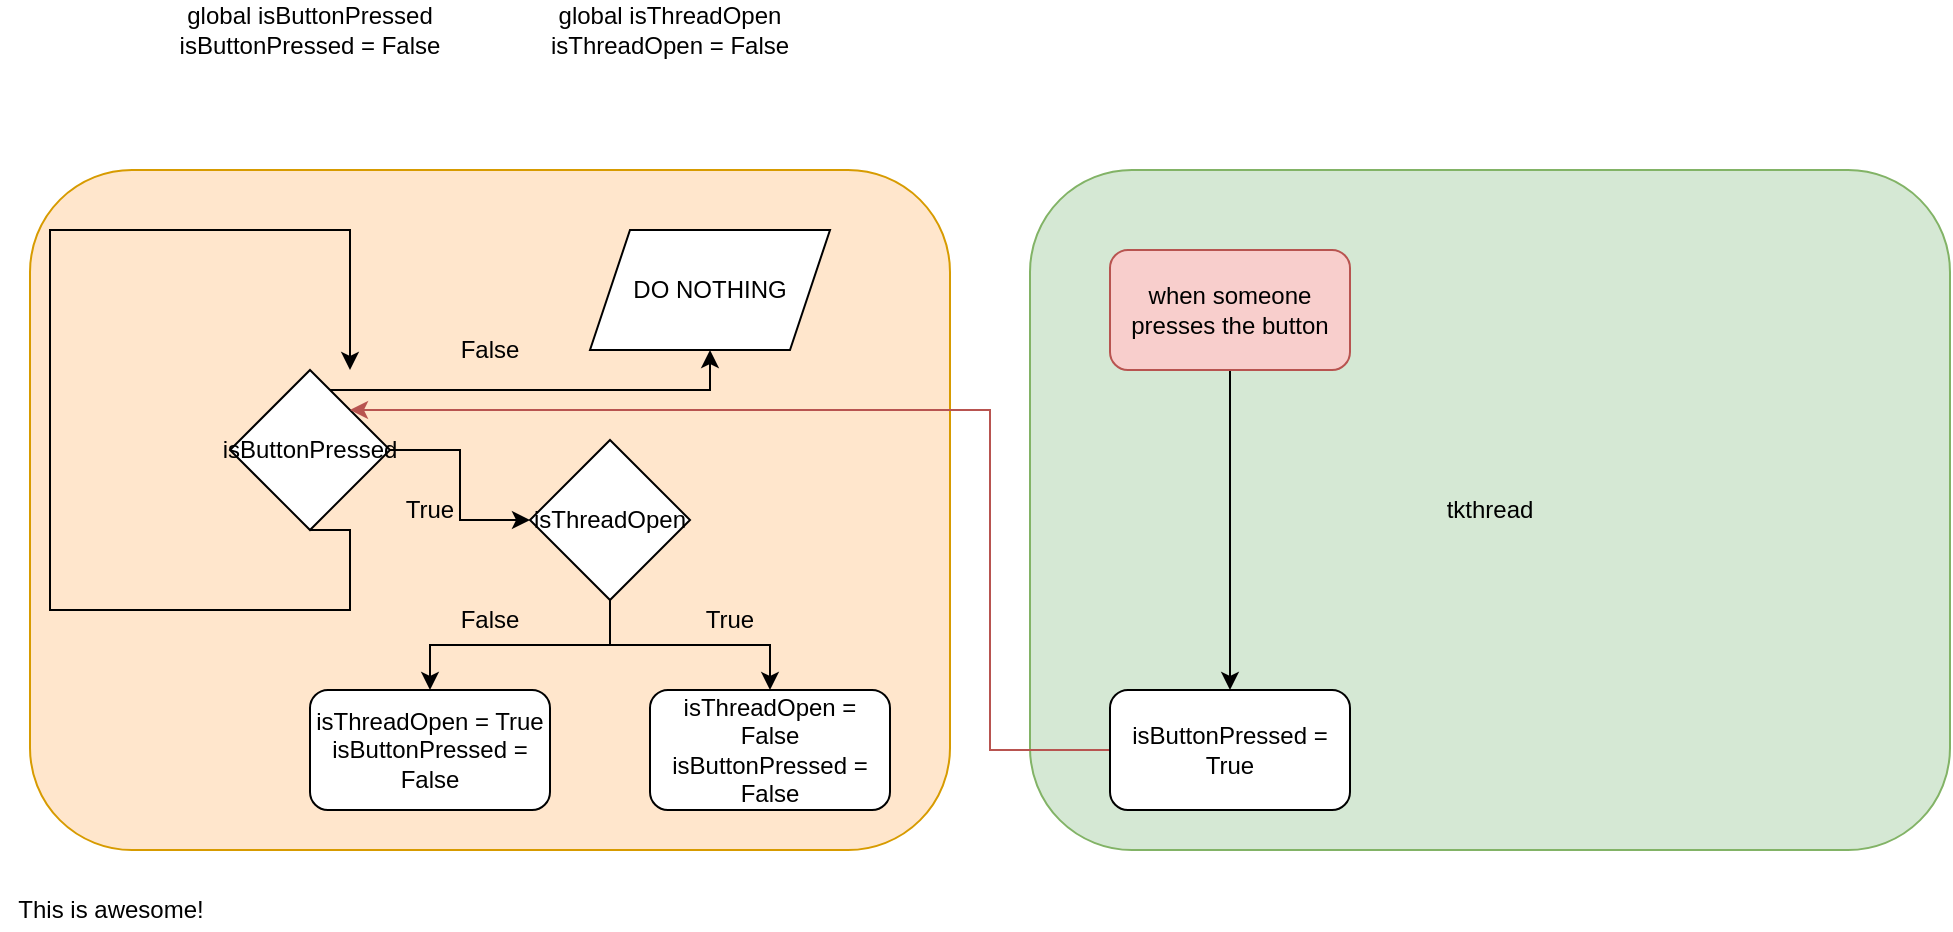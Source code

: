 <mxfile>
    <diagram id="C0kM49krDiLoB0iD_snp" name="Page-1">
        <mxGraphModel dx="1165" dy="599" grid="1" gridSize="10" guides="1" tooltips="1" connect="1" arrows="1" fold="1" page="1" pageScale="1" pageWidth="1100" pageHeight="850" math="0" shadow="0">
            <root>
                <mxCell id="0"/>
                <mxCell id="1" parent="0"/>
                <mxCell id="8GdPBDFvK2qKRAop-OwX-9" value="" style="rounded=1;whiteSpace=wrap;html=1;fillColor=#ffe6cc;strokeColor=#d79b00;" parent="1" vertex="1">
                    <mxGeometry x="90" y="290" width="460" height="340" as="geometry"/>
                </mxCell>
                <mxCell id="8GdPBDFvK2qKRAop-OwX-3" style="edgeStyle=orthogonalEdgeStyle;rounded=0;orthogonalLoop=1;jettySize=auto;html=1;entryX=0.5;entryY=0;entryDx=0;entryDy=0;exitX=0.5;exitY=1;exitDx=0;exitDy=0;" parent="1" source="8GdPBDFvK2qKRAop-OwX-4" edge="1">
                    <mxGeometry relative="1" as="geometry">
                        <mxPoint x="250" y="390.0" as="targetPoint"/>
                        <mxPoint x="250" y="480" as="sourcePoint"/>
                        <Array as="points">
                            <mxPoint x="250" y="510"/>
                            <mxPoint x="100" y="510"/>
                            <mxPoint x="100" y="320"/>
                            <mxPoint x="250" y="320"/>
                        </Array>
                    </mxGeometry>
                </mxCell>
                <mxCell id="8GdPBDFvK2qKRAop-OwX-2" value="global isButtonPressed&lt;br&gt;isButtonPressed = False" style="text;html=1;strokeColor=none;fillColor=none;align=center;verticalAlign=middle;whiteSpace=wrap;rounded=0;" parent="1" vertex="1">
                    <mxGeometry x="160" y="210" width="140" height="20" as="geometry"/>
                </mxCell>
                <mxCell id="8GdPBDFvK2qKRAop-OwX-32" style="edgeStyle=orthogonalEdgeStyle;rounded=0;orthogonalLoop=1;jettySize=auto;html=1;" parent="1" source="8GdPBDFvK2qKRAop-OwX-4" target="8GdPBDFvK2qKRAop-OwX-31" edge="1">
                    <mxGeometry relative="1" as="geometry"/>
                </mxCell>
                <mxCell id="8GdPBDFvK2qKRAop-OwX-36" style="edgeStyle=orthogonalEdgeStyle;rounded=0;orthogonalLoop=1;jettySize=auto;html=1;" parent="1" source="8GdPBDFvK2qKRAop-OwX-4" target="8GdPBDFvK2qKRAop-OwX-35" edge="1">
                    <mxGeometry relative="1" as="geometry">
                        <Array as="points">
                            <mxPoint x="430" y="400"/>
                        </Array>
                    </mxGeometry>
                </mxCell>
                <mxCell id="8GdPBDFvK2qKRAop-OwX-4" value="isButtonPressed" style="rhombus;whiteSpace=wrap;html=1;" parent="1" vertex="1">
                    <mxGeometry x="190" y="390" width="80" height="80" as="geometry"/>
                </mxCell>
                <mxCell id="8GdPBDFvK2qKRAop-OwX-5" value="isThreadOpen = True&lt;br&gt;isButtonPressed = False" style="rounded=1;whiteSpace=wrap;html=1;" parent="1" vertex="1">
                    <mxGeometry x="230" y="550" width="120" height="60" as="geometry"/>
                </mxCell>
                <mxCell id="8GdPBDFvK2qKRAop-OwX-10" value="tkthread" style="rounded=1;whiteSpace=wrap;html=1;fillColor=#d5e8d4;strokeColor=#82b366;" parent="1" vertex="1">
                    <mxGeometry x="590" y="290" width="460" height="340" as="geometry"/>
                </mxCell>
                <mxCell id="8GdPBDFvK2qKRAop-OwX-17" style="edgeStyle=orthogonalEdgeStyle;rounded=0;orthogonalLoop=1;jettySize=auto;html=1;" parent="1" source="8GdPBDFvK2qKRAop-OwX-11" target="8GdPBDFvK2qKRAop-OwX-14" edge="1">
                    <mxGeometry relative="1" as="geometry">
                        <mxPoint x="690" y="420" as="targetPoint"/>
                    </mxGeometry>
                </mxCell>
                <mxCell id="8GdPBDFvK2qKRAop-OwX-11" value="when someone presses the button" style="rounded=1;whiteSpace=wrap;html=1;fillColor=#f8cecc;strokeColor=#b85450;" parent="1" vertex="1">
                    <mxGeometry x="630" y="330" width="120" height="60" as="geometry"/>
                </mxCell>
                <mxCell id="8GdPBDFvK2qKRAop-OwX-13" value="global isThreadOpen&lt;br&gt;isThreadOpen = False" style="text;html=1;strokeColor=none;fillColor=none;align=center;verticalAlign=middle;whiteSpace=wrap;rounded=0;" parent="1" vertex="1">
                    <mxGeometry x="340" y="210" width="140" height="20" as="geometry"/>
                </mxCell>
                <mxCell id="8GdPBDFvK2qKRAop-OwX-18" style="edgeStyle=orthogonalEdgeStyle;rounded=0;orthogonalLoop=1;jettySize=auto;html=1;entryX=1;entryY=0;entryDx=0;entryDy=0;fillColor=#f8cecc;strokeColor=#b85450;" parent="1" source="8GdPBDFvK2qKRAop-OwX-14" target="8GdPBDFvK2qKRAop-OwX-4" edge="1">
                    <mxGeometry relative="1" as="geometry">
                        <Array as="points">
                            <mxPoint x="570" y="580"/>
                            <mxPoint x="570" y="410"/>
                        </Array>
                    </mxGeometry>
                </mxCell>
                <mxCell id="8GdPBDFvK2qKRAop-OwX-14" value="isButtonPressed = True" style="rounded=1;whiteSpace=wrap;html=1;" parent="1" vertex="1">
                    <mxGeometry x="630" y="550" width="120" height="60" as="geometry"/>
                </mxCell>
                <mxCell id="8GdPBDFvK2qKRAop-OwX-26" value="isThreadOpen = False&lt;br&gt;isButtonPressed = False" style="rounded=1;whiteSpace=wrap;html=1;" parent="1" vertex="1">
                    <mxGeometry x="400" y="550" width="120" height="60" as="geometry"/>
                </mxCell>
                <mxCell id="8GdPBDFvK2qKRAop-OwX-33" style="edgeStyle=orthogonalEdgeStyle;rounded=0;orthogonalLoop=1;jettySize=auto;html=1;" parent="1" source="8GdPBDFvK2qKRAop-OwX-31" target="8GdPBDFvK2qKRAop-OwX-5" edge="1">
                    <mxGeometry relative="1" as="geometry"/>
                </mxCell>
                <mxCell id="8GdPBDFvK2qKRAop-OwX-34" style="edgeStyle=orthogonalEdgeStyle;rounded=0;orthogonalLoop=1;jettySize=auto;html=1;entryX=0.5;entryY=0;entryDx=0;entryDy=0;" parent="1" source="8GdPBDFvK2qKRAop-OwX-31" target="8GdPBDFvK2qKRAop-OwX-26" edge="1">
                    <mxGeometry relative="1" as="geometry"/>
                </mxCell>
                <mxCell id="8GdPBDFvK2qKRAop-OwX-31" value="isThreadOpen" style="rhombus;whiteSpace=wrap;html=1;" parent="1" vertex="1">
                    <mxGeometry x="340" y="425" width="80" height="80" as="geometry"/>
                </mxCell>
                <mxCell id="8GdPBDFvK2qKRAop-OwX-35" value="DO NOTHING" style="shape=parallelogram;perimeter=parallelogramPerimeter;whiteSpace=wrap;html=1;fixedSize=1;" parent="1" vertex="1">
                    <mxGeometry x="370" y="320" width="120" height="60" as="geometry"/>
                </mxCell>
                <mxCell id="8GdPBDFvK2qKRAop-OwX-37" value="False" style="text;html=1;strokeColor=none;fillColor=none;align=center;verticalAlign=middle;whiteSpace=wrap;rounded=0;" parent="1" vertex="1">
                    <mxGeometry x="300" y="370" width="40" height="20" as="geometry"/>
                </mxCell>
                <mxCell id="8GdPBDFvK2qKRAop-OwX-38" value="True" style="text;html=1;strokeColor=none;fillColor=none;align=center;verticalAlign=middle;whiteSpace=wrap;rounded=0;" parent="1" vertex="1">
                    <mxGeometry x="270" y="450" width="40" height="20" as="geometry"/>
                </mxCell>
                <mxCell id="8GdPBDFvK2qKRAop-OwX-39" value="False" style="text;html=1;strokeColor=none;fillColor=none;align=center;verticalAlign=middle;whiteSpace=wrap;rounded=0;" parent="1" vertex="1">
                    <mxGeometry x="300" y="505" width="40" height="20" as="geometry"/>
                </mxCell>
                <mxCell id="8GdPBDFvK2qKRAop-OwX-40" value="True" style="text;html=1;strokeColor=none;fillColor=none;align=center;verticalAlign=middle;whiteSpace=wrap;rounded=0;" parent="1" vertex="1">
                    <mxGeometry x="420" y="505" width="40" height="20" as="geometry"/>
                </mxCell>
                <mxCell id="2" value="This is awesome!" style="text;html=1;align=center;verticalAlign=middle;resizable=0;points=[];autosize=1;" vertex="1" parent="1">
                    <mxGeometry x="75" y="650" width="110" height="20" as="geometry"/>
                </mxCell>
            </root>
        </mxGraphModel>
    </diagram>
</mxfile>